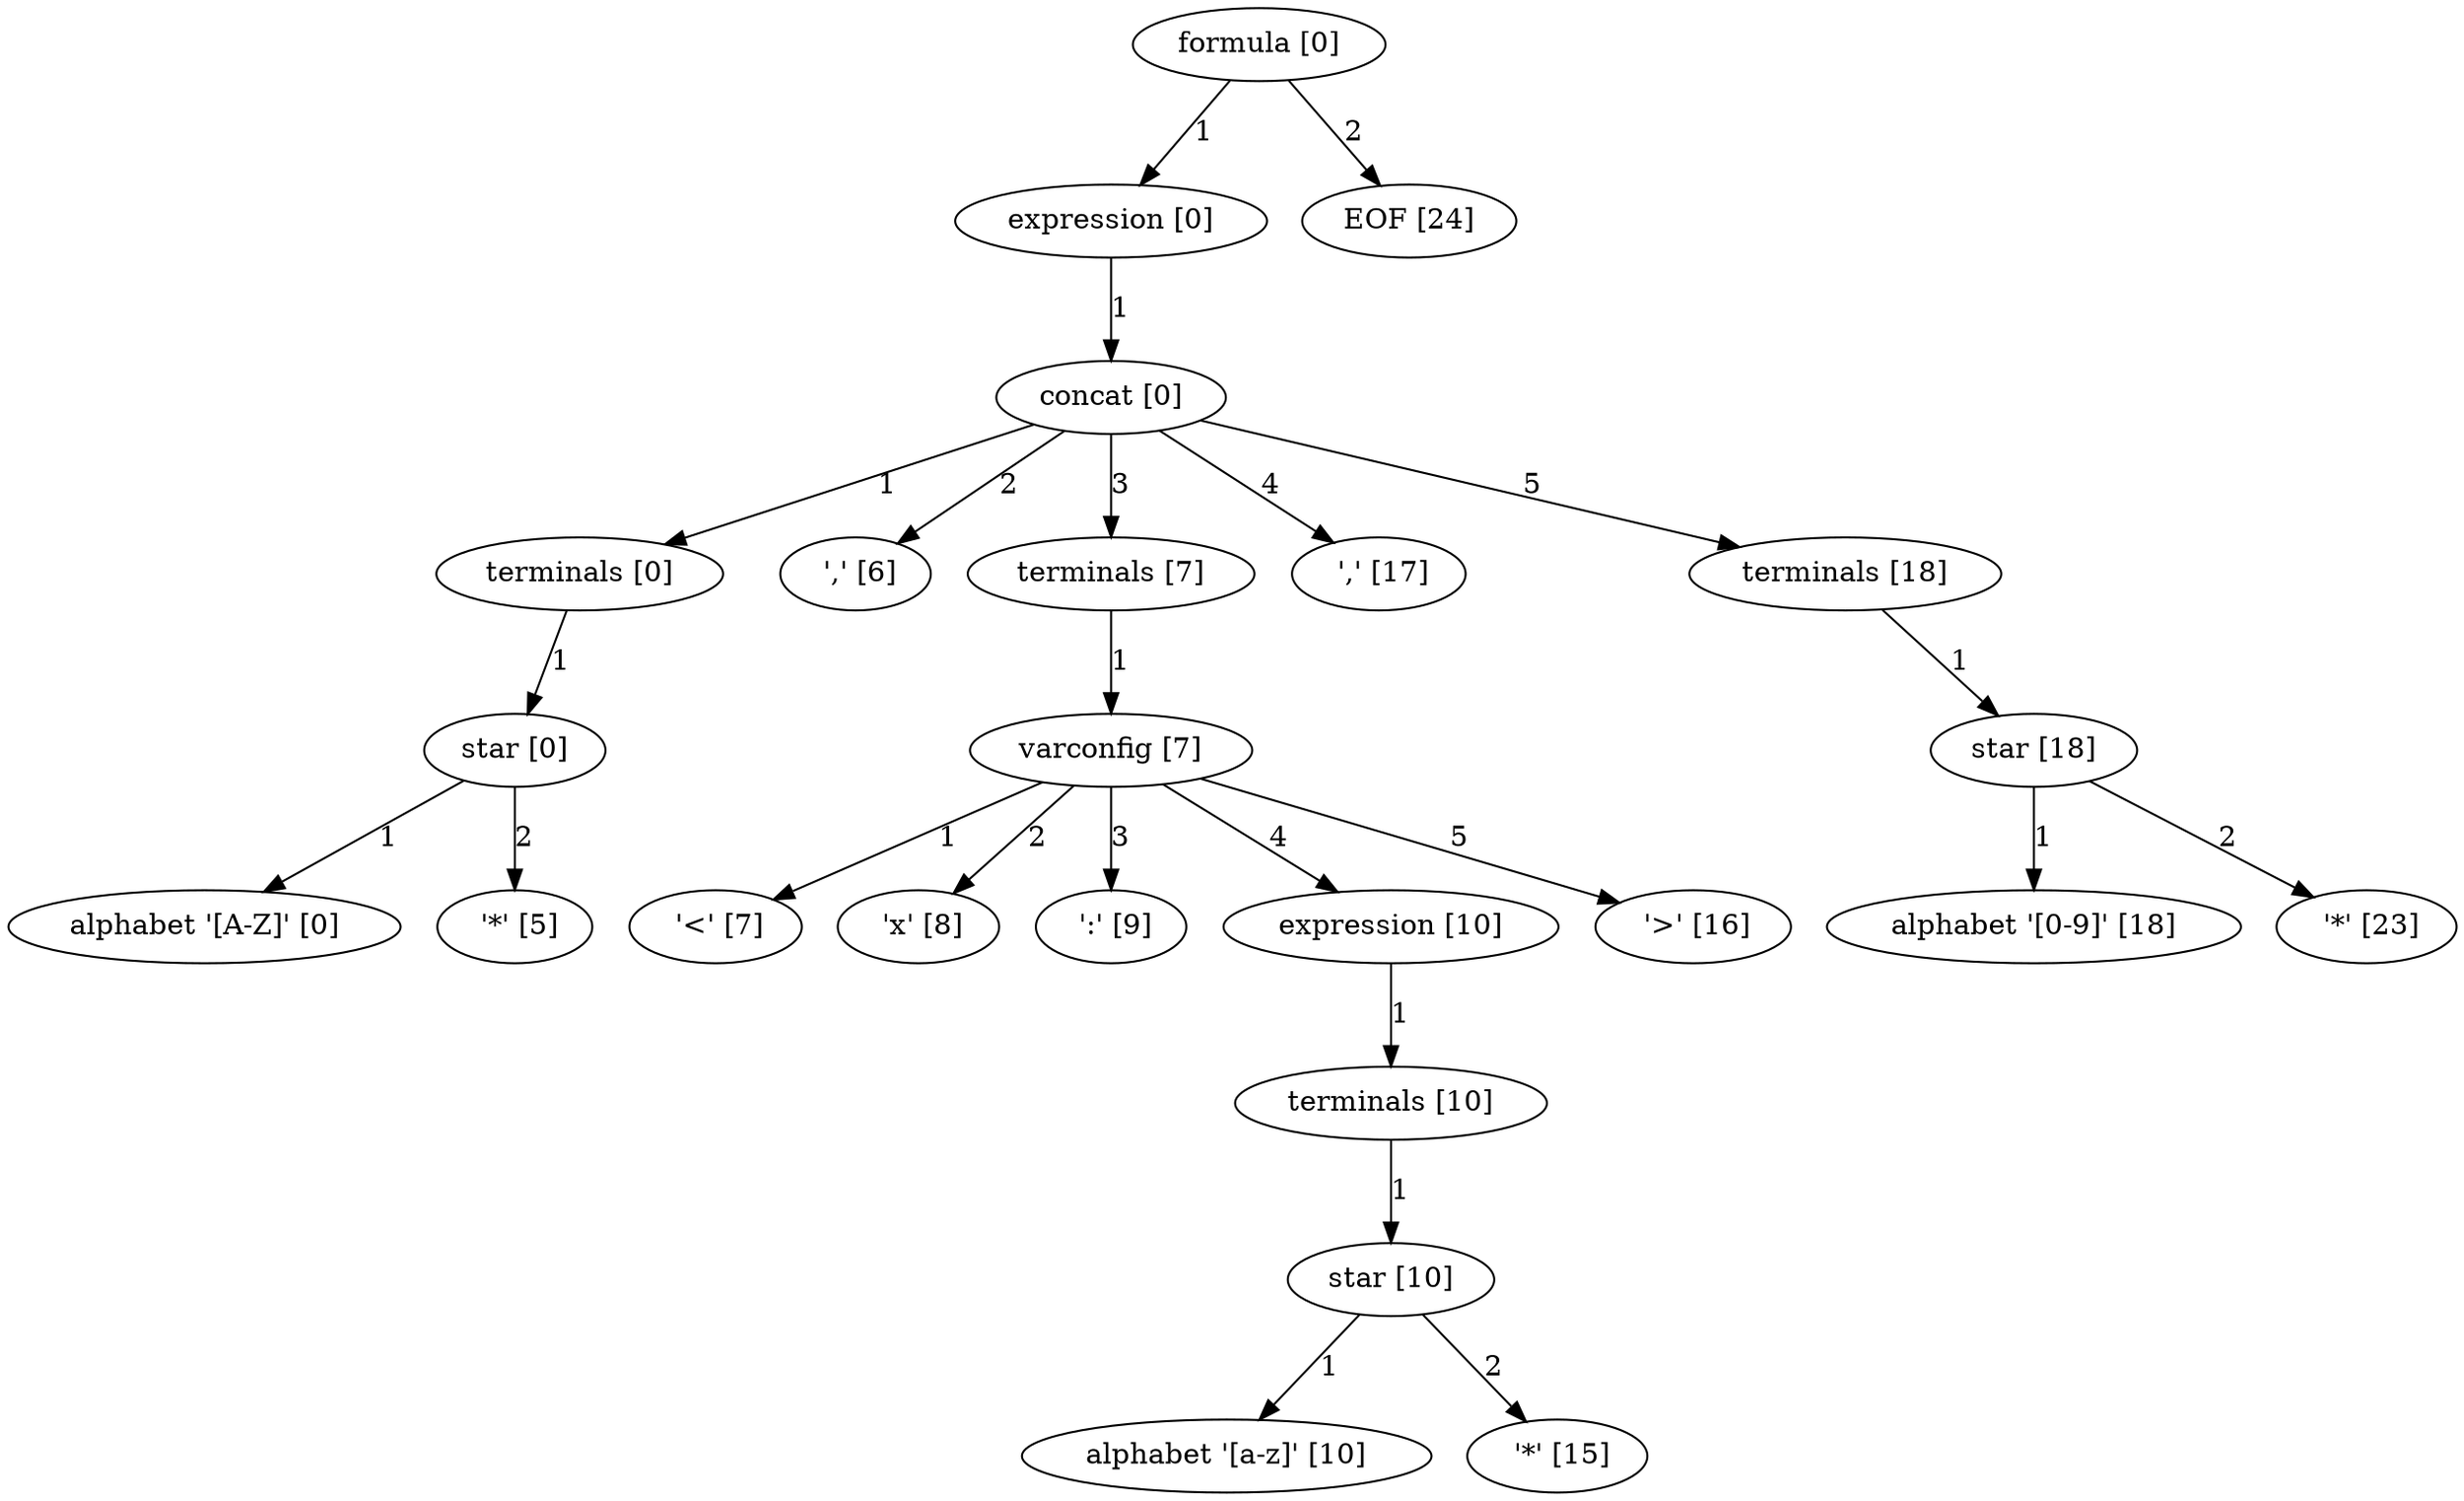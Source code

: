 digraph arpeggio_graph {
139709921429432 [label="formula [0]"];
139709921429432->139709921428344 [label="1"]

139709921428344 [label="expression [0]"];
139709921428344->139709921428208 [label="1"]

139709921428208 [label="concat [0]"];
139709921428208->139709921388064 [label="1"]

139709921388064 [label="terminals [0]"];
139709921388064->139709921387384 [label="1"]

139709921387384 [label="star [0]"];
139709921387384->139709930416056 [label="1"]

139709930416056 [label="alphabet '[A-Z]' [0]"];
139709921387384->139709930416392 [label="2"]

139709930416392 [label=" '*' [5]"];
139709921428208->139709930416504 [label="2"]

139709930416504 [label=" ',' [6]"];
139709921428208->139709921429160 [label="3"]

139709921429160 [label="terminals [7]"];
139709921429160->139709921429024 [label="1"]

139709921429024 [label="varconfig [7]"];
139709921429024->139709930415832 [label="1"]

139709930415832 [label=" '<' [7]"];
139709921429024->139709930416616 [label="2"]

139709930416616 [label=" 'x' [8]"];
139709921429024->139709930416728 [label="3"]

139709930416728 [label=" ':' [9]"];
139709921429024->139709921428888 [label="4"]

139709921428888 [label="expression [10]"];
139709921428888->139709921428752 [label="1"]

139709921428752 [label="terminals [10]"];
139709921428752->139709921428616 [label="1"]

139709921428616 [label="star [10]"];
139709921428616->139709930417512 [label="1"]

139709930417512 [label="alphabet '[a-z]' [10]"];
139709921428616->139709930417736 [label="2"]

139709930417736 [label=" '*' [15]"];
139709921429024->139709930417624 [label="5"]

139709930417624 [label=" '>' [16]"];
139709921428208->139709930417848 [label="4"]

139709930417848 [label=" ',' [17]"];
139709921428208->139709921428480 [label="5"]

139709921428480 [label="terminals [18]"];
139709921428480->139709921387520 [label="1"]

139709921387520 [label="star [18]"];
139709921387520->139709930417400 [label="1"]

139709930417400 [label="alphabet '[0-9]' [18]"];
139709921387520->139709930417176 [label="2"]

139709930417176 [label=" '*' [23]"];
139709921429432->139709930417288 [label="2"]

139709930417288 [label="EOF [24]"];
}